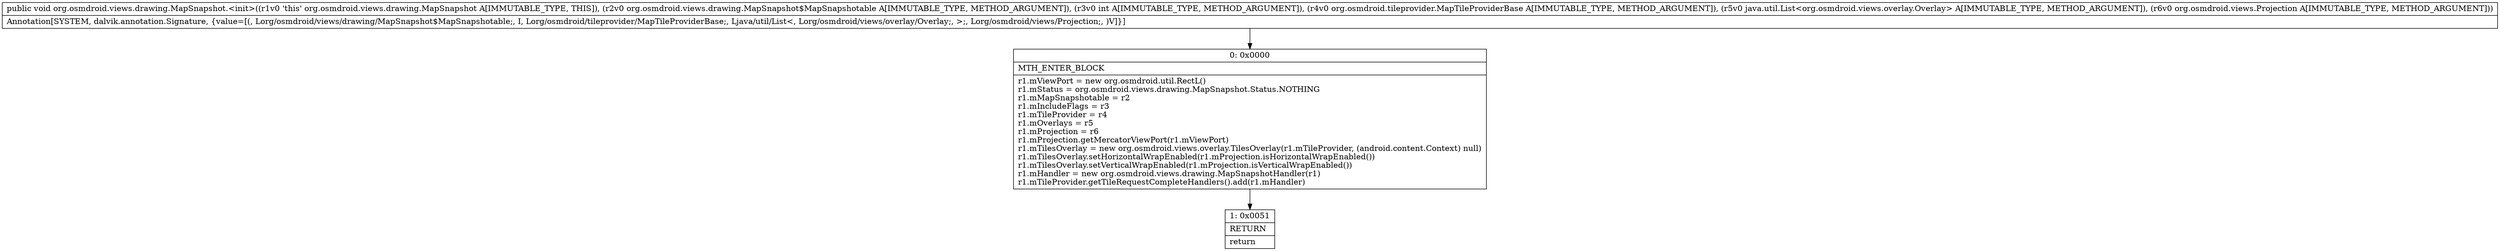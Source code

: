 digraph "CFG fororg.osmdroid.views.drawing.MapSnapshot.\<init\>(Lorg\/osmdroid\/views\/drawing\/MapSnapshot$MapSnapshotable;ILorg\/osmdroid\/tileprovider\/MapTileProviderBase;Ljava\/util\/List;Lorg\/osmdroid\/views\/Projection;)V" {
Node_0 [shape=record,label="{0\:\ 0x0000|MTH_ENTER_BLOCK\l|r1.mViewPort = new org.osmdroid.util.RectL()\lr1.mStatus = org.osmdroid.views.drawing.MapSnapshot.Status.NOTHING\lr1.mMapSnapshotable = r2\lr1.mIncludeFlags = r3\lr1.mTileProvider = r4\lr1.mOverlays = r5\lr1.mProjection = r6\lr1.mProjection.getMercatorViewPort(r1.mViewPort)\lr1.mTilesOverlay = new org.osmdroid.views.overlay.TilesOverlay(r1.mTileProvider, (android.content.Context) null)\lr1.mTilesOverlay.setHorizontalWrapEnabled(r1.mProjection.isHorizontalWrapEnabled())\lr1.mTilesOverlay.setVerticalWrapEnabled(r1.mProjection.isVerticalWrapEnabled())\lr1.mHandler = new org.osmdroid.views.drawing.MapSnapshotHandler(r1)\lr1.mTileProvider.getTileRequestCompleteHandlers().add(r1.mHandler)\l}"];
Node_1 [shape=record,label="{1\:\ 0x0051|RETURN\l|return\l}"];
MethodNode[shape=record,label="{public void org.osmdroid.views.drawing.MapSnapshot.\<init\>((r1v0 'this' org.osmdroid.views.drawing.MapSnapshot A[IMMUTABLE_TYPE, THIS]), (r2v0 org.osmdroid.views.drawing.MapSnapshot$MapSnapshotable A[IMMUTABLE_TYPE, METHOD_ARGUMENT]), (r3v0 int A[IMMUTABLE_TYPE, METHOD_ARGUMENT]), (r4v0 org.osmdroid.tileprovider.MapTileProviderBase A[IMMUTABLE_TYPE, METHOD_ARGUMENT]), (r5v0 java.util.List\<org.osmdroid.views.overlay.Overlay\> A[IMMUTABLE_TYPE, METHOD_ARGUMENT]), (r6v0 org.osmdroid.views.Projection A[IMMUTABLE_TYPE, METHOD_ARGUMENT]))  | Annotation[SYSTEM, dalvik.annotation.Signature, \{value=[(, Lorg\/osmdroid\/views\/drawing\/MapSnapshot$MapSnapshotable;, I, Lorg\/osmdroid\/tileprovider\/MapTileProviderBase;, Ljava\/util\/List\<, Lorg\/osmdroid\/views\/overlay\/Overlay;, \>;, Lorg\/osmdroid\/views\/Projection;, )V]\}]\l}"];
MethodNode -> Node_0;
Node_0 -> Node_1;
}

